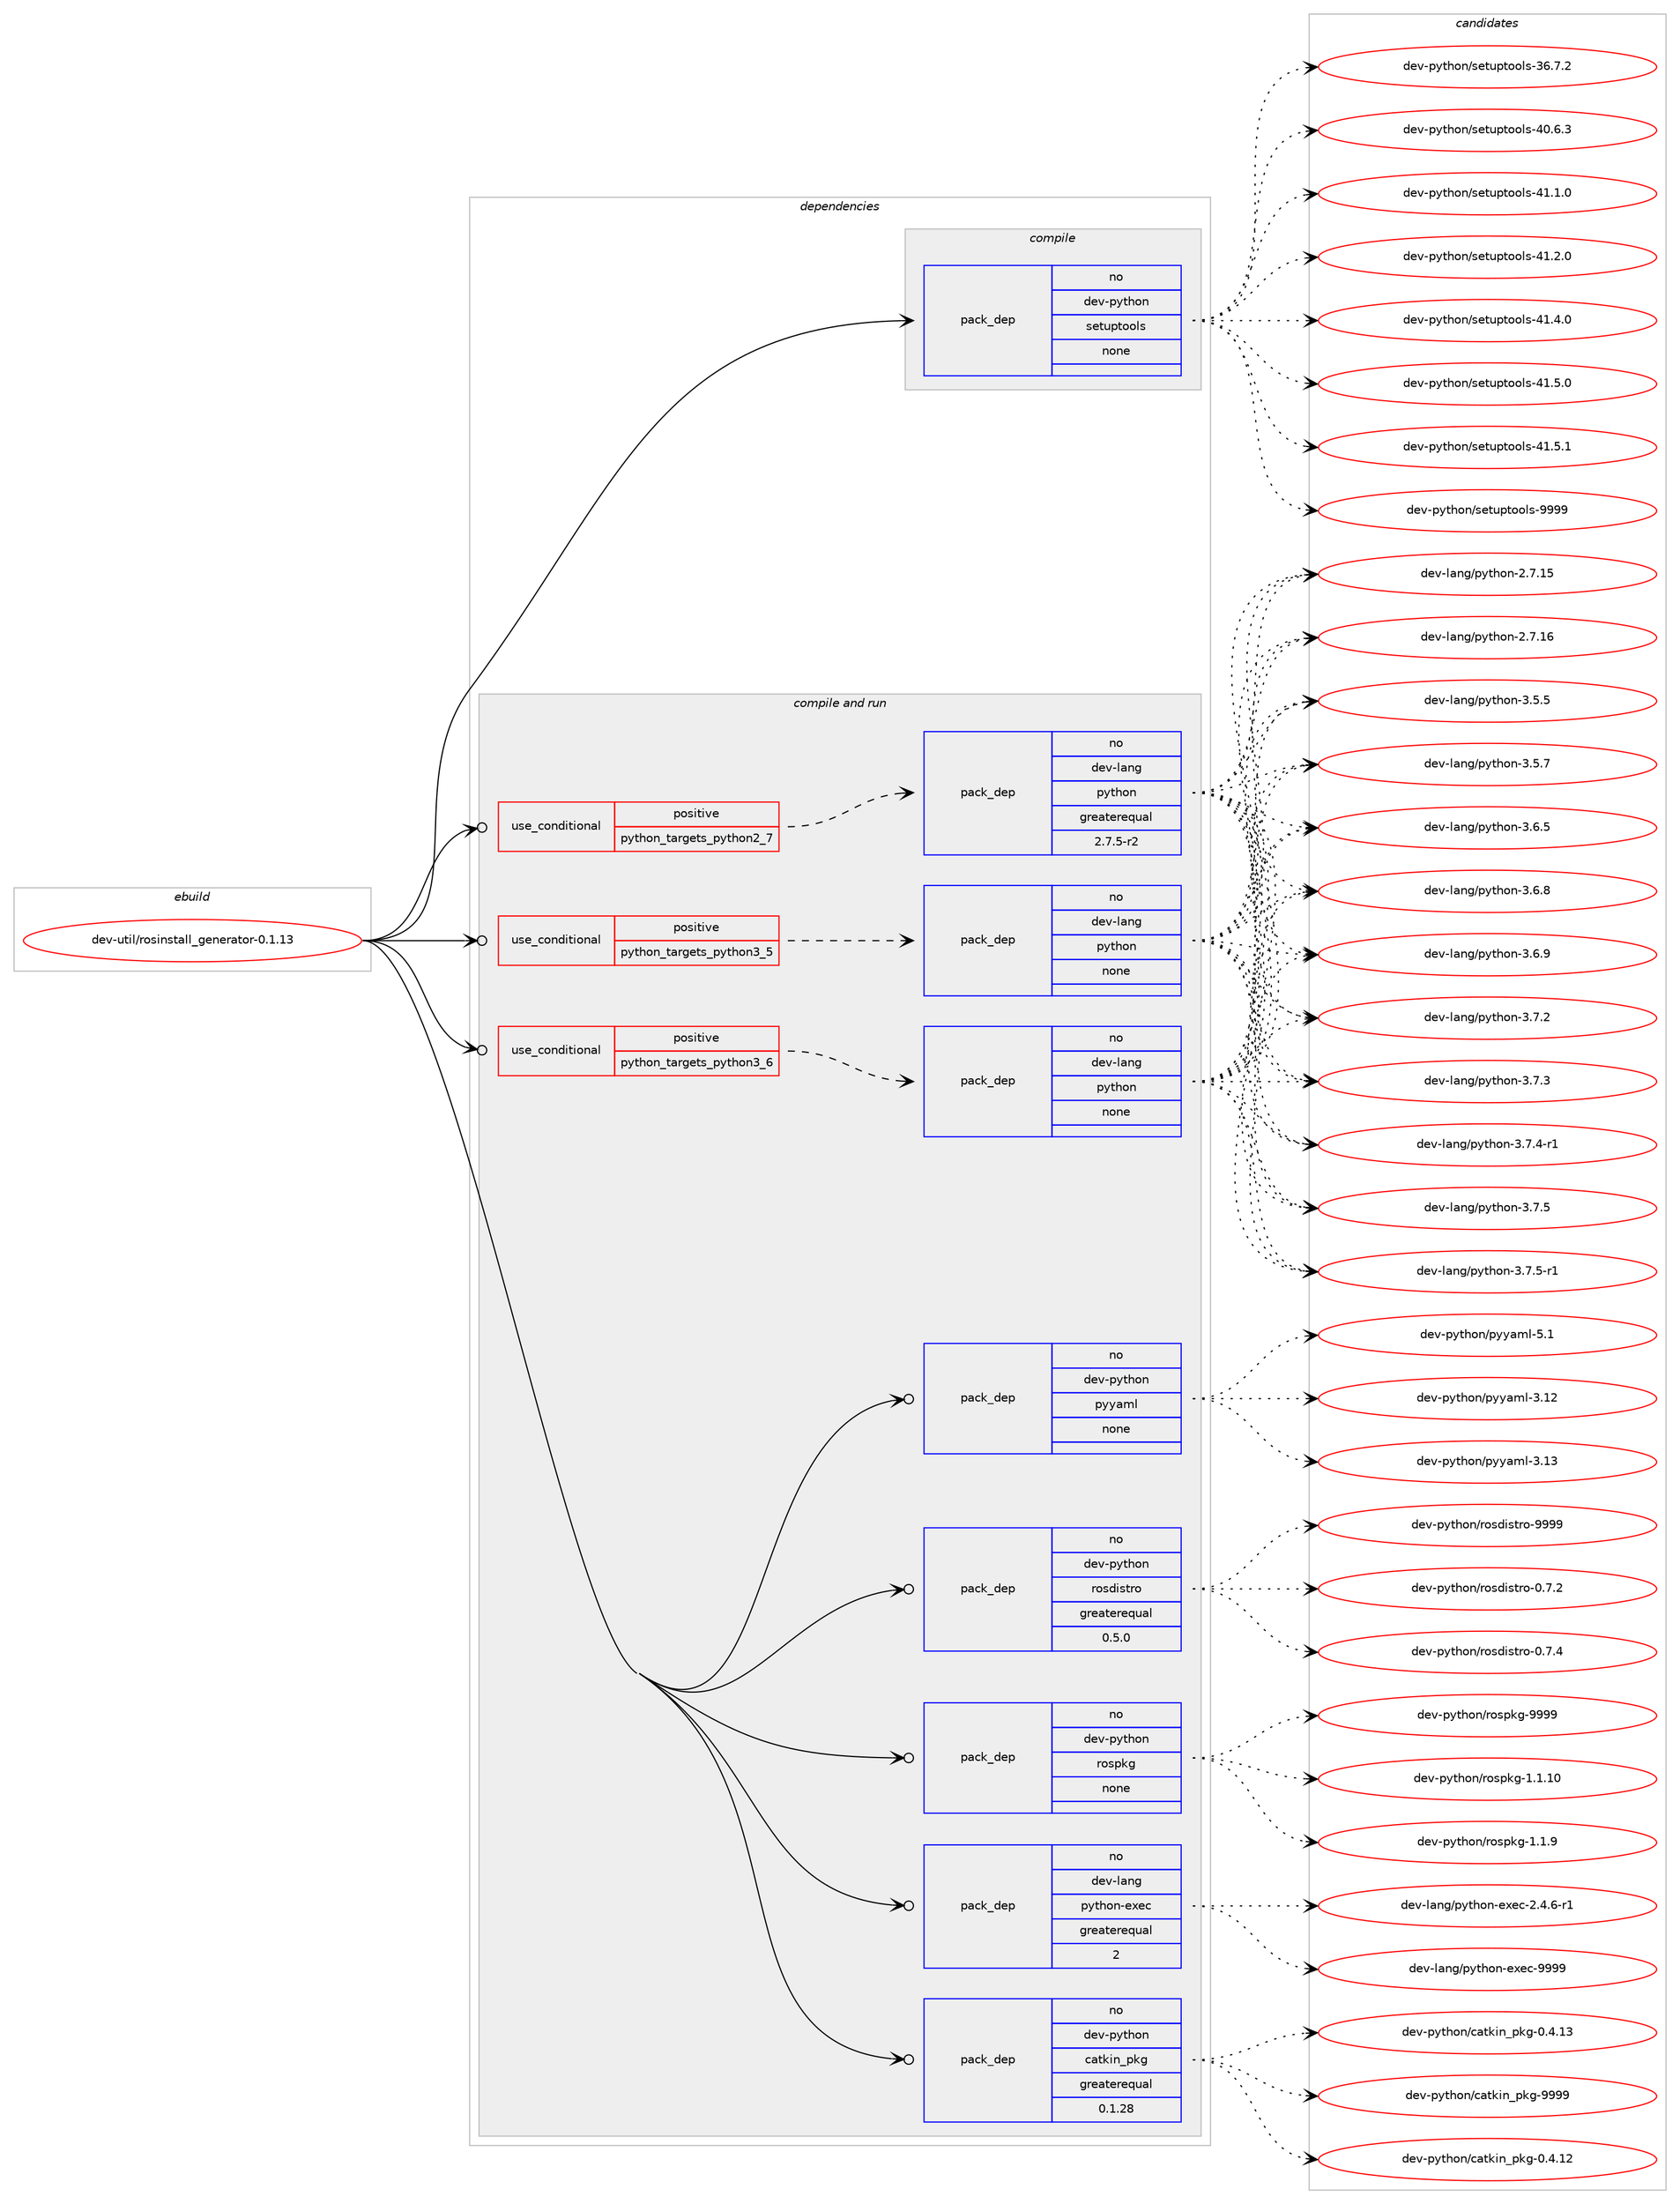digraph prolog {

# *************
# Graph options
# *************

newrank=true;
concentrate=true;
compound=true;
graph [rankdir=LR,fontname=Helvetica,fontsize=10,ranksep=1.5];#, ranksep=2.5, nodesep=0.2];
edge  [arrowhead=vee];
node  [fontname=Helvetica,fontsize=10];

# **********
# The ebuild
# **********

subgraph cluster_leftcol {
color=gray;
rank=same;
label=<<i>ebuild</i>>;
id [label="dev-util/rosinstall_generator-0.1.13", color=red, width=4, href="../dev-util/rosinstall_generator-0.1.13.svg"];
}

# ****************
# The dependencies
# ****************

subgraph cluster_midcol {
color=gray;
label=<<i>dependencies</i>>;
subgraph cluster_compile {
fillcolor="#eeeeee";
style=filled;
label=<<i>compile</i>>;
subgraph pack536472 {
dependency731915 [label=<<TABLE BORDER="0" CELLBORDER="1" CELLSPACING="0" CELLPADDING="4" WIDTH="220"><TR><TD ROWSPAN="6" CELLPADDING="30">pack_dep</TD></TR><TR><TD WIDTH="110">no</TD></TR><TR><TD>dev-python</TD></TR><TR><TD>setuptools</TD></TR><TR><TD>none</TD></TR><TR><TD></TD></TR></TABLE>>, shape=none, color=blue];
}
id:e -> dependency731915:w [weight=20,style="solid",arrowhead="vee"];
}
subgraph cluster_compileandrun {
fillcolor="#eeeeee";
style=filled;
label=<<i>compile and run</i>>;
subgraph cond183255 {
dependency731916 [label=<<TABLE BORDER="0" CELLBORDER="1" CELLSPACING="0" CELLPADDING="4"><TR><TD ROWSPAN="3" CELLPADDING="10">use_conditional</TD></TR><TR><TD>positive</TD></TR><TR><TD>python_targets_python2_7</TD></TR></TABLE>>, shape=none, color=red];
subgraph pack536473 {
dependency731917 [label=<<TABLE BORDER="0" CELLBORDER="1" CELLSPACING="0" CELLPADDING="4" WIDTH="220"><TR><TD ROWSPAN="6" CELLPADDING="30">pack_dep</TD></TR><TR><TD WIDTH="110">no</TD></TR><TR><TD>dev-lang</TD></TR><TR><TD>python</TD></TR><TR><TD>greaterequal</TD></TR><TR><TD>2.7.5-r2</TD></TR></TABLE>>, shape=none, color=blue];
}
dependency731916:e -> dependency731917:w [weight=20,style="dashed",arrowhead="vee"];
}
id:e -> dependency731916:w [weight=20,style="solid",arrowhead="odotvee"];
subgraph cond183256 {
dependency731918 [label=<<TABLE BORDER="0" CELLBORDER="1" CELLSPACING="0" CELLPADDING="4"><TR><TD ROWSPAN="3" CELLPADDING="10">use_conditional</TD></TR><TR><TD>positive</TD></TR><TR><TD>python_targets_python3_5</TD></TR></TABLE>>, shape=none, color=red];
subgraph pack536474 {
dependency731919 [label=<<TABLE BORDER="0" CELLBORDER="1" CELLSPACING="0" CELLPADDING="4" WIDTH="220"><TR><TD ROWSPAN="6" CELLPADDING="30">pack_dep</TD></TR><TR><TD WIDTH="110">no</TD></TR><TR><TD>dev-lang</TD></TR><TR><TD>python</TD></TR><TR><TD>none</TD></TR><TR><TD></TD></TR></TABLE>>, shape=none, color=blue];
}
dependency731918:e -> dependency731919:w [weight=20,style="dashed",arrowhead="vee"];
}
id:e -> dependency731918:w [weight=20,style="solid",arrowhead="odotvee"];
subgraph cond183257 {
dependency731920 [label=<<TABLE BORDER="0" CELLBORDER="1" CELLSPACING="0" CELLPADDING="4"><TR><TD ROWSPAN="3" CELLPADDING="10">use_conditional</TD></TR><TR><TD>positive</TD></TR><TR><TD>python_targets_python3_6</TD></TR></TABLE>>, shape=none, color=red];
subgraph pack536475 {
dependency731921 [label=<<TABLE BORDER="0" CELLBORDER="1" CELLSPACING="0" CELLPADDING="4" WIDTH="220"><TR><TD ROWSPAN="6" CELLPADDING="30">pack_dep</TD></TR><TR><TD WIDTH="110">no</TD></TR><TR><TD>dev-lang</TD></TR><TR><TD>python</TD></TR><TR><TD>none</TD></TR><TR><TD></TD></TR></TABLE>>, shape=none, color=blue];
}
dependency731920:e -> dependency731921:w [weight=20,style="dashed",arrowhead="vee"];
}
id:e -> dependency731920:w [weight=20,style="solid",arrowhead="odotvee"];
subgraph pack536476 {
dependency731922 [label=<<TABLE BORDER="0" CELLBORDER="1" CELLSPACING="0" CELLPADDING="4" WIDTH="220"><TR><TD ROWSPAN="6" CELLPADDING="30">pack_dep</TD></TR><TR><TD WIDTH="110">no</TD></TR><TR><TD>dev-lang</TD></TR><TR><TD>python-exec</TD></TR><TR><TD>greaterequal</TD></TR><TR><TD>2</TD></TR></TABLE>>, shape=none, color=blue];
}
id:e -> dependency731922:w [weight=20,style="solid",arrowhead="odotvee"];
subgraph pack536477 {
dependency731923 [label=<<TABLE BORDER="0" CELLBORDER="1" CELLSPACING="0" CELLPADDING="4" WIDTH="220"><TR><TD ROWSPAN="6" CELLPADDING="30">pack_dep</TD></TR><TR><TD WIDTH="110">no</TD></TR><TR><TD>dev-python</TD></TR><TR><TD>catkin_pkg</TD></TR><TR><TD>greaterequal</TD></TR><TR><TD>0.1.28</TD></TR></TABLE>>, shape=none, color=blue];
}
id:e -> dependency731923:w [weight=20,style="solid",arrowhead="odotvee"];
subgraph pack536478 {
dependency731924 [label=<<TABLE BORDER="0" CELLBORDER="1" CELLSPACING="0" CELLPADDING="4" WIDTH="220"><TR><TD ROWSPAN="6" CELLPADDING="30">pack_dep</TD></TR><TR><TD WIDTH="110">no</TD></TR><TR><TD>dev-python</TD></TR><TR><TD>pyyaml</TD></TR><TR><TD>none</TD></TR><TR><TD></TD></TR></TABLE>>, shape=none, color=blue];
}
id:e -> dependency731924:w [weight=20,style="solid",arrowhead="odotvee"];
subgraph pack536479 {
dependency731925 [label=<<TABLE BORDER="0" CELLBORDER="1" CELLSPACING="0" CELLPADDING="4" WIDTH="220"><TR><TD ROWSPAN="6" CELLPADDING="30">pack_dep</TD></TR><TR><TD WIDTH="110">no</TD></TR><TR><TD>dev-python</TD></TR><TR><TD>rosdistro</TD></TR><TR><TD>greaterequal</TD></TR><TR><TD>0.5.0</TD></TR></TABLE>>, shape=none, color=blue];
}
id:e -> dependency731925:w [weight=20,style="solid",arrowhead="odotvee"];
subgraph pack536480 {
dependency731926 [label=<<TABLE BORDER="0" CELLBORDER="1" CELLSPACING="0" CELLPADDING="4" WIDTH="220"><TR><TD ROWSPAN="6" CELLPADDING="30">pack_dep</TD></TR><TR><TD WIDTH="110">no</TD></TR><TR><TD>dev-python</TD></TR><TR><TD>rospkg</TD></TR><TR><TD>none</TD></TR><TR><TD></TD></TR></TABLE>>, shape=none, color=blue];
}
id:e -> dependency731926:w [weight=20,style="solid",arrowhead="odotvee"];
}
subgraph cluster_run {
fillcolor="#eeeeee";
style=filled;
label=<<i>run</i>>;
}
}

# **************
# The candidates
# **************

subgraph cluster_choices {
rank=same;
color=gray;
label=<<i>candidates</i>>;

subgraph choice536472 {
color=black;
nodesep=1;
choice100101118451121211161041111104711510111611711211611111110811545515446554650 [label="dev-python/setuptools-36.7.2", color=red, width=4,href="../dev-python/setuptools-36.7.2.svg"];
choice100101118451121211161041111104711510111611711211611111110811545524846544651 [label="dev-python/setuptools-40.6.3", color=red, width=4,href="../dev-python/setuptools-40.6.3.svg"];
choice100101118451121211161041111104711510111611711211611111110811545524946494648 [label="dev-python/setuptools-41.1.0", color=red, width=4,href="../dev-python/setuptools-41.1.0.svg"];
choice100101118451121211161041111104711510111611711211611111110811545524946504648 [label="dev-python/setuptools-41.2.0", color=red, width=4,href="../dev-python/setuptools-41.2.0.svg"];
choice100101118451121211161041111104711510111611711211611111110811545524946524648 [label="dev-python/setuptools-41.4.0", color=red, width=4,href="../dev-python/setuptools-41.4.0.svg"];
choice100101118451121211161041111104711510111611711211611111110811545524946534648 [label="dev-python/setuptools-41.5.0", color=red, width=4,href="../dev-python/setuptools-41.5.0.svg"];
choice100101118451121211161041111104711510111611711211611111110811545524946534649 [label="dev-python/setuptools-41.5.1", color=red, width=4,href="../dev-python/setuptools-41.5.1.svg"];
choice10010111845112121116104111110471151011161171121161111111081154557575757 [label="dev-python/setuptools-9999", color=red, width=4,href="../dev-python/setuptools-9999.svg"];
dependency731915:e -> choice100101118451121211161041111104711510111611711211611111110811545515446554650:w [style=dotted,weight="100"];
dependency731915:e -> choice100101118451121211161041111104711510111611711211611111110811545524846544651:w [style=dotted,weight="100"];
dependency731915:e -> choice100101118451121211161041111104711510111611711211611111110811545524946494648:w [style=dotted,weight="100"];
dependency731915:e -> choice100101118451121211161041111104711510111611711211611111110811545524946504648:w [style=dotted,weight="100"];
dependency731915:e -> choice100101118451121211161041111104711510111611711211611111110811545524946524648:w [style=dotted,weight="100"];
dependency731915:e -> choice100101118451121211161041111104711510111611711211611111110811545524946534648:w [style=dotted,weight="100"];
dependency731915:e -> choice100101118451121211161041111104711510111611711211611111110811545524946534649:w [style=dotted,weight="100"];
dependency731915:e -> choice10010111845112121116104111110471151011161171121161111111081154557575757:w [style=dotted,weight="100"];
}
subgraph choice536473 {
color=black;
nodesep=1;
choice10010111845108971101034711212111610411111045504655464953 [label="dev-lang/python-2.7.15", color=red, width=4,href="../dev-lang/python-2.7.15.svg"];
choice10010111845108971101034711212111610411111045504655464954 [label="dev-lang/python-2.7.16", color=red, width=4,href="../dev-lang/python-2.7.16.svg"];
choice100101118451089711010347112121116104111110455146534653 [label="dev-lang/python-3.5.5", color=red, width=4,href="../dev-lang/python-3.5.5.svg"];
choice100101118451089711010347112121116104111110455146534655 [label="dev-lang/python-3.5.7", color=red, width=4,href="../dev-lang/python-3.5.7.svg"];
choice100101118451089711010347112121116104111110455146544653 [label="dev-lang/python-3.6.5", color=red, width=4,href="../dev-lang/python-3.6.5.svg"];
choice100101118451089711010347112121116104111110455146544656 [label="dev-lang/python-3.6.8", color=red, width=4,href="../dev-lang/python-3.6.8.svg"];
choice100101118451089711010347112121116104111110455146544657 [label="dev-lang/python-3.6.9", color=red, width=4,href="../dev-lang/python-3.6.9.svg"];
choice100101118451089711010347112121116104111110455146554650 [label="dev-lang/python-3.7.2", color=red, width=4,href="../dev-lang/python-3.7.2.svg"];
choice100101118451089711010347112121116104111110455146554651 [label="dev-lang/python-3.7.3", color=red, width=4,href="../dev-lang/python-3.7.3.svg"];
choice1001011184510897110103471121211161041111104551465546524511449 [label="dev-lang/python-3.7.4-r1", color=red, width=4,href="../dev-lang/python-3.7.4-r1.svg"];
choice100101118451089711010347112121116104111110455146554653 [label="dev-lang/python-3.7.5", color=red, width=4,href="../dev-lang/python-3.7.5.svg"];
choice1001011184510897110103471121211161041111104551465546534511449 [label="dev-lang/python-3.7.5-r1", color=red, width=4,href="../dev-lang/python-3.7.5-r1.svg"];
dependency731917:e -> choice10010111845108971101034711212111610411111045504655464953:w [style=dotted,weight="100"];
dependency731917:e -> choice10010111845108971101034711212111610411111045504655464954:w [style=dotted,weight="100"];
dependency731917:e -> choice100101118451089711010347112121116104111110455146534653:w [style=dotted,weight="100"];
dependency731917:e -> choice100101118451089711010347112121116104111110455146534655:w [style=dotted,weight="100"];
dependency731917:e -> choice100101118451089711010347112121116104111110455146544653:w [style=dotted,weight="100"];
dependency731917:e -> choice100101118451089711010347112121116104111110455146544656:w [style=dotted,weight="100"];
dependency731917:e -> choice100101118451089711010347112121116104111110455146544657:w [style=dotted,weight="100"];
dependency731917:e -> choice100101118451089711010347112121116104111110455146554650:w [style=dotted,weight="100"];
dependency731917:e -> choice100101118451089711010347112121116104111110455146554651:w [style=dotted,weight="100"];
dependency731917:e -> choice1001011184510897110103471121211161041111104551465546524511449:w [style=dotted,weight="100"];
dependency731917:e -> choice100101118451089711010347112121116104111110455146554653:w [style=dotted,weight="100"];
dependency731917:e -> choice1001011184510897110103471121211161041111104551465546534511449:w [style=dotted,weight="100"];
}
subgraph choice536474 {
color=black;
nodesep=1;
choice10010111845108971101034711212111610411111045504655464953 [label="dev-lang/python-2.7.15", color=red, width=4,href="../dev-lang/python-2.7.15.svg"];
choice10010111845108971101034711212111610411111045504655464954 [label="dev-lang/python-2.7.16", color=red, width=4,href="../dev-lang/python-2.7.16.svg"];
choice100101118451089711010347112121116104111110455146534653 [label="dev-lang/python-3.5.5", color=red, width=4,href="../dev-lang/python-3.5.5.svg"];
choice100101118451089711010347112121116104111110455146534655 [label="dev-lang/python-3.5.7", color=red, width=4,href="../dev-lang/python-3.5.7.svg"];
choice100101118451089711010347112121116104111110455146544653 [label="dev-lang/python-3.6.5", color=red, width=4,href="../dev-lang/python-3.6.5.svg"];
choice100101118451089711010347112121116104111110455146544656 [label="dev-lang/python-3.6.8", color=red, width=4,href="../dev-lang/python-3.6.8.svg"];
choice100101118451089711010347112121116104111110455146544657 [label="dev-lang/python-3.6.9", color=red, width=4,href="../dev-lang/python-3.6.9.svg"];
choice100101118451089711010347112121116104111110455146554650 [label="dev-lang/python-3.7.2", color=red, width=4,href="../dev-lang/python-3.7.2.svg"];
choice100101118451089711010347112121116104111110455146554651 [label="dev-lang/python-3.7.3", color=red, width=4,href="../dev-lang/python-3.7.3.svg"];
choice1001011184510897110103471121211161041111104551465546524511449 [label="dev-lang/python-3.7.4-r1", color=red, width=4,href="../dev-lang/python-3.7.4-r1.svg"];
choice100101118451089711010347112121116104111110455146554653 [label="dev-lang/python-3.7.5", color=red, width=4,href="../dev-lang/python-3.7.5.svg"];
choice1001011184510897110103471121211161041111104551465546534511449 [label="dev-lang/python-3.7.5-r1", color=red, width=4,href="../dev-lang/python-3.7.5-r1.svg"];
dependency731919:e -> choice10010111845108971101034711212111610411111045504655464953:w [style=dotted,weight="100"];
dependency731919:e -> choice10010111845108971101034711212111610411111045504655464954:w [style=dotted,weight="100"];
dependency731919:e -> choice100101118451089711010347112121116104111110455146534653:w [style=dotted,weight="100"];
dependency731919:e -> choice100101118451089711010347112121116104111110455146534655:w [style=dotted,weight="100"];
dependency731919:e -> choice100101118451089711010347112121116104111110455146544653:w [style=dotted,weight="100"];
dependency731919:e -> choice100101118451089711010347112121116104111110455146544656:w [style=dotted,weight="100"];
dependency731919:e -> choice100101118451089711010347112121116104111110455146544657:w [style=dotted,weight="100"];
dependency731919:e -> choice100101118451089711010347112121116104111110455146554650:w [style=dotted,weight="100"];
dependency731919:e -> choice100101118451089711010347112121116104111110455146554651:w [style=dotted,weight="100"];
dependency731919:e -> choice1001011184510897110103471121211161041111104551465546524511449:w [style=dotted,weight="100"];
dependency731919:e -> choice100101118451089711010347112121116104111110455146554653:w [style=dotted,weight="100"];
dependency731919:e -> choice1001011184510897110103471121211161041111104551465546534511449:w [style=dotted,weight="100"];
}
subgraph choice536475 {
color=black;
nodesep=1;
choice10010111845108971101034711212111610411111045504655464953 [label="dev-lang/python-2.7.15", color=red, width=4,href="../dev-lang/python-2.7.15.svg"];
choice10010111845108971101034711212111610411111045504655464954 [label="dev-lang/python-2.7.16", color=red, width=4,href="../dev-lang/python-2.7.16.svg"];
choice100101118451089711010347112121116104111110455146534653 [label="dev-lang/python-3.5.5", color=red, width=4,href="../dev-lang/python-3.5.5.svg"];
choice100101118451089711010347112121116104111110455146534655 [label="dev-lang/python-3.5.7", color=red, width=4,href="../dev-lang/python-3.5.7.svg"];
choice100101118451089711010347112121116104111110455146544653 [label="dev-lang/python-3.6.5", color=red, width=4,href="../dev-lang/python-3.6.5.svg"];
choice100101118451089711010347112121116104111110455146544656 [label="dev-lang/python-3.6.8", color=red, width=4,href="../dev-lang/python-3.6.8.svg"];
choice100101118451089711010347112121116104111110455146544657 [label="dev-lang/python-3.6.9", color=red, width=4,href="../dev-lang/python-3.6.9.svg"];
choice100101118451089711010347112121116104111110455146554650 [label="dev-lang/python-3.7.2", color=red, width=4,href="../dev-lang/python-3.7.2.svg"];
choice100101118451089711010347112121116104111110455146554651 [label="dev-lang/python-3.7.3", color=red, width=4,href="../dev-lang/python-3.7.3.svg"];
choice1001011184510897110103471121211161041111104551465546524511449 [label="dev-lang/python-3.7.4-r1", color=red, width=4,href="../dev-lang/python-3.7.4-r1.svg"];
choice100101118451089711010347112121116104111110455146554653 [label="dev-lang/python-3.7.5", color=red, width=4,href="../dev-lang/python-3.7.5.svg"];
choice1001011184510897110103471121211161041111104551465546534511449 [label="dev-lang/python-3.7.5-r1", color=red, width=4,href="../dev-lang/python-3.7.5-r1.svg"];
dependency731921:e -> choice10010111845108971101034711212111610411111045504655464953:w [style=dotted,weight="100"];
dependency731921:e -> choice10010111845108971101034711212111610411111045504655464954:w [style=dotted,weight="100"];
dependency731921:e -> choice100101118451089711010347112121116104111110455146534653:w [style=dotted,weight="100"];
dependency731921:e -> choice100101118451089711010347112121116104111110455146534655:w [style=dotted,weight="100"];
dependency731921:e -> choice100101118451089711010347112121116104111110455146544653:w [style=dotted,weight="100"];
dependency731921:e -> choice100101118451089711010347112121116104111110455146544656:w [style=dotted,weight="100"];
dependency731921:e -> choice100101118451089711010347112121116104111110455146544657:w [style=dotted,weight="100"];
dependency731921:e -> choice100101118451089711010347112121116104111110455146554650:w [style=dotted,weight="100"];
dependency731921:e -> choice100101118451089711010347112121116104111110455146554651:w [style=dotted,weight="100"];
dependency731921:e -> choice1001011184510897110103471121211161041111104551465546524511449:w [style=dotted,weight="100"];
dependency731921:e -> choice100101118451089711010347112121116104111110455146554653:w [style=dotted,weight="100"];
dependency731921:e -> choice1001011184510897110103471121211161041111104551465546534511449:w [style=dotted,weight="100"];
}
subgraph choice536476 {
color=black;
nodesep=1;
choice10010111845108971101034711212111610411111045101120101994550465246544511449 [label="dev-lang/python-exec-2.4.6-r1", color=red, width=4,href="../dev-lang/python-exec-2.4.6-r1.svg"];
choice10010111845108971101034711212111610411111045101120101994557575757 [label="dev-lang/python-exec-9999", color=red, width=4,href="../dev-lang/python-exec-9999.svg"];
dependency731922:e -> choice10010111845108971101034711212111610411111045101120101994550465246544511449:w [style=dotted,weight="100"];
dependency731922:e -> choice10010111845108971101034711212111610411111045101120101994557575757:w [style=dotted,weight="100"];
}
subgraph choice536477 {
color=black;
nodesep=1;
choice100101118451121211161041111104799971161071051109511210710345484652464950 [label="dev-python/catkin_pkg-0.4.12", color=red, width=4,href="../dev-python/catkin_pkg-0.4.12.svg"];
choice100101118451121211161041111104799971161071051109511210710345484652464951 [label="dev-python/catkin_pkg-0.4.13", color=red, width=4,href="../dev-python/catkin_pkg-0.4.13.svg"];
choice10010111845112121116104111110479997116107105110951121071034557575757 [label="dev-python/catkin_pkg-9999", color=red, width=4,href="../dev-python/catkin_pkg-9999.svg"];
dependency731923:e -> choice100101118451121211161041111104799971161071051109511210710345484652464950:w [style=dotted,weight="100"];
dependency731923:e -> choice100101118451121211161041111104799971161071051109511210710345484652464951:w [style=dotted,weight="100"];
dependency731923:e -> choice10010111845112121116104111110479997116107105110951121071034557575757:w [style=dotted,weight="100"];
}
subgraph choice536478 {
color=black;
nodesep=1;
choice1001011184511212111610411111047112121121971091084551464950 [label="dev-python/pyyaml-3.12", color=red, width=4,href="../dev-python/pyyaml-3.12.svg"];
choice1001011184511212111610411111047112121121971091084551464951 [label="dev-python/pyyaml-3.13", color=red, width=4,href="../dev-python/pyyaml-3.13.svg"];
choice10010111845112121116104111110471121211219710910845534649 [label="dev-python/pyyaml-5.1", color=red, width=4,href="../dev-python/pyyaml-5.1.svg"];
dependency731924:e -> choice1001011184511212111610411111047112121121971091084551464950:w [style=dotted,weight="100"];
dependency731924:e -> choice1001011184511212111610411111047112121121971091084551464951:w [style=dotted,weight="100"];
dependency731924:e -> choice10010111845112121116104111110471121211219710910845534649:w [style=dotted,weight="100"];
}
subgraph choice536479 {
color=black;
nodesep=1;
choice1001011184511212111610411111047114111115100105115116114111454846554650 [label="dev-python/rosdistro-0.7.2", color=red, width=4,href="../dev-python/rosdistro-0.7.2.svg"];
choice1001011184511212111610411111047114111115100105115116114111454846554652 [label="dev-python/rosdistro-0.7.4", color=red, width=4,href="../dev-python/rosdistro-0.7.4.svg"];
choice10010111845112121116104111110471141111151001051151161141114557575757 [label="dev-python/rosdistro-9999", color=red, width=4,href="../dev-python/rosdistro-9999.svg"];
dependency731925:e -> choice1001011184511212111610411111047114111115100105115116114111454846554650:w [style=dotted,weight="100"];
dependency731925:e -> choice1001011184511212111610411111047114111115100105115116114111454846554652:w [style=dotted,weight="100"];
dependency731925:e -> choice10010111845112121116104111110471141111151001051151161141114557575757:w [style=dotted,weight="100"];
}
subgraph choice536480 {
color=black;
nodesep=1;
choice100101118451121211161041111104711411111511210710345494649464948 [label="dev-python/rospkg-1.1.10", color=red, width=4,href="../dev-python/rospkg-1.1.10.svg"];
choice1001011184511212111610411111047114111115112107103454946494657 [label="dev-python/rospkg-1.1.9", color=red, width=4,href="../dev-python/rospkg-1.1.9.svg"];
choice10010111845112121116104111110471141111151121071034557575757 [label="dev-python/rospkg-9999", color=red, width=4,href="../dev-python/rospkg-9999.svg"];
dependency731926:e -> choice100101118451121211161041111104711411111511210710345494649464948:w [style=dotted,weight="100"];
dependency731926:e -> choice1001011184511212111610411111047114111115112107103454946494657:w [style=dotted,weight="100"];
dependency731926:e -> choice10010111845112121116104111110471141111151121071034557575757:w [style=dotted,weight="100"];
}
}

}

